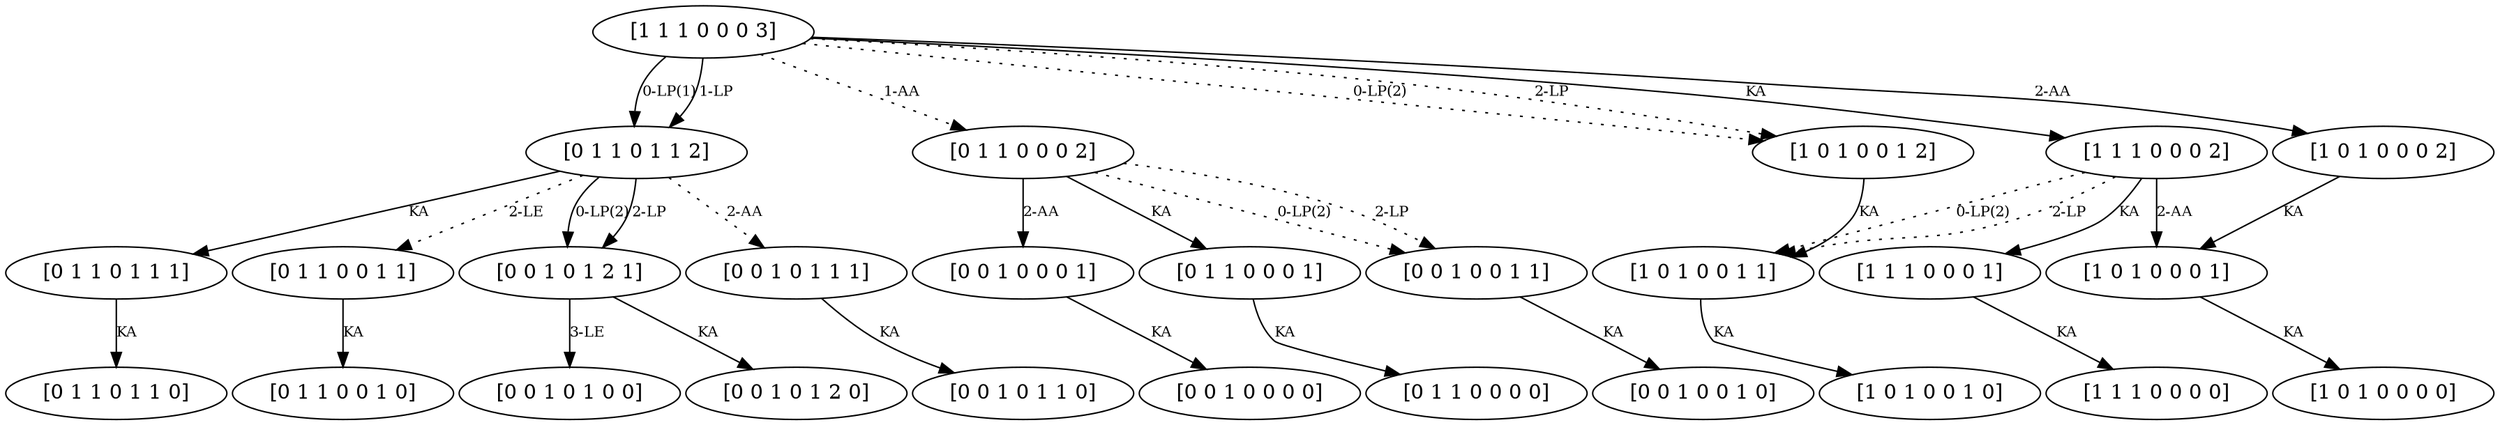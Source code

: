 digraph  {
	graph [ratio="compress",margin=0,nodesep=0.05];
	node [label="\N"];
	edge [fontsize=10]
	520	 [capacity="[0 1 1]",
		label="[0 1 1 0 1 1 0]",
		stock="[0 1 1]",
		time=0,
		value=0.0];
	521	 [capacity="[0 1 1]",
		label="[0 1 1 0 1 1 1]",
		stock="[0 1 1]",
		time=1,
		value=0.0];
	521 -> 520 [key=KA,
	goal="[0 1 1 0 1 1 0]",
	label=KA,
	modus=KA,
	revenue=0,
	time=1,
	weight=0,
	weight_goal=0.0];
522 [capacity="[0 1 1]",
	label="[0 1 1 0 1 1 2]",
	stock="[0 1 1]",
	time=2,
	value=1050.0];
522 -> 521 [key=KA,
goal="[0 1 1 0 1 1 1]",
label=KA,
modus=KA,
revenue=0,
time=2,
weight=0,
weight_goal=0.0];
533 [capacity="[0 1 1]",
label="[0 1 1 0 0 1 1]",
stock="[0 0 1]",
time=1,
value=0.0];
522 -> 533 [key=2,
goal="[0 1 1 0 0 1 1]",
label="2-LE",
modus=LE,
revenue=0,
style=dotted,
time=2,
weight=0,
weight_goal=0.0];
733 [capacity="[0 0 1]",
label="[0 0 1 0 1 2 1]",
stock="[0 1 2]",
time=1,
value=1500.0];
522 -> 733 [key=0,
goal="[0 0 1 0 1 2 1]",
label="0-LP(2)",
modus=LP,
revenue=0,
time=2,
weight=1500.0,
weight_goal=1500.0];
522 -> 733 [key=2,
goal="[0 0 1 0 1 2 1]",
label="2-LP",
modus=LP,
revenue=0,
time=2,
weight=1500.0,
weight_goal=1500.0];
737 [capacity="[0 0 1]",
label="[0 0 1 0 1 1 1]",
stock="[0 1 1]",
time=1,
value=0.0];
522 -> 737 [key=2,
goal="[0 0 1 0 1 1 1]",
label="2-AA",
modus=AA,
revenue=0,
style=dotted,
time=2,
weight=0,
weight_goal=0.0];
532 [capacity="[0 1 1]",
label="[0 1 1 0 0 1 0]",
stock="[0 0 1]",
time=0,
value=0.0];
533 -> 532 [key=KA,
goal="[0 1 1 0 0 1 0]",
label=KA,
modus=KA,
revenue=0,
time=1,
weight=0,
weight_goal=0.0];
536 [capacity="[0 1 1]",
label="[0 1 1 0 0 0 0]",
stock="[0 0 0]",
time=0,
value=0.0];
537 [capacity="[0 1 1]",
label="[0 1 1 0 0 0 1]",
stock="[0 0 0]",
time=1,
value=0.0];
537 -> 536 [key=KA,
goal="[0 1 1 0 0 0 0]",
label=KA,
modus=KA,
revenue=0,
time=1,
weight=0,
weight_goal=0.0];
538 [capacity="[0 1 1]",
label="[0 1 1 0 0 0 2]",
stock="[0 0 0]",
time=2,
value=60.0];
538 -> 537 [key=KA,
goal="[0 1 1 0 0 0 1]",
label=KA,
modus=KA,
revenue=0,
time=2,
weight=0,
weight_goal=0.0];
749 [capacity="[0 0 1]",
label="[0 0 1 0 0 1 1]",
stock="[0 0 1]",
time=1,
value=0.0];
538 -> 749 [key=0,
goal="[0 0 1 0 0 1 1]",
label="0-LP(2)",
modus=LP,
revenue=0,
style=dotted,
time=2,
weight=0,
weight_goal=0.0];
538 -> 749 [key=2,
goal="[0 0 1 0 0 1 1]",
label="2-LP",
modus=LP,
revenue=0,
style=dotted,
time=2,
weight=0,
weight_goal=0.0];
753 [capacity="[0 0 1]",
label="[0 0 1 0 0 0 1]",
stock="[0 0 0]",
time=1,
value=0.0];
538 -> 753 [key=2,
goal="[0 0 1 0 0 0 1]",
label="2-AA",
modus=AA,
revenue=200,
time=2,
weight=200.0,
weight_goal=0.0];
316 [capacity="[1 0 1]",
label="[1 0 1 0 0 1 0]",
stock="[0 0 1]",
time=0,
value=0.0];
317 [capacity="[1 0 1]",
label="[1 0 1 0 0 1 1]",
stock="[0 0 1]",
time=1,
value=0.0];
317 -> 316 [key=KA,
goal="[1 0 1 0 0 1 0]",
label=KA,
modus=KA,
revenue=0,
time=1,
weight=0,
weight_goal=0.0];
318 [capacity="[1 0 1]",
label="[1 0 1 0 0 1 2]",
stock="[0 0 1]",
time=2,
value=0.0];
318 -> 317 [key=KA,
goal="[1 0 1 0 0 1 1]",
label=KA,
modus=KA,
revenue=0,
time=2,
weight=0,
weight_goal=0.0];
320 [capacity="[1 0 1]",
label="[1 0 1 0 0 0 0]",
stock="[0 0 0]",
time=0,
value=0.0];
321 [capacity="[1 0 1]",
label="[1 0 1 0 0 0 1]",
stock="[0 0 0]",
time=1,
value=0.0];
321 -> 320 [key=KA,
goal="[1 0 1 0 0 0 0]",
label=KA,
modus=KA,
revenue=0,
time=1,
weight=0,
weight_goal=0.0];
322 [capacity="[1 0 1]",
label="[1 0 1 0 0 0 2]",
stock="[0 0 0]",
time=2,
value=0.0];
322 -> 321 [key=KA,
goal="[1 0 1 0 0 0 1]",
label=KA,
modus=KA,
revenue=0,
time=2,
weight=0,
weight_goal=0.0];
732 [capacity="[0 0 1]",
label="[0 0 1 0 1 2 0]",
stock="[0 1 2]",
time=0,
value=0.0];
733 -> 732 [key=KA,
goal="[0 0 1 0 1 2 0]",
label=KA,
modus=KA,
revenue=0,
time=1,
weight=0,
weight_goal=0.0];
740 [capacity="[0 0 1]",
label="[0 0 1 0 1 0 0]",
stock="[0 1 0]",
time=0,
value=0.0];
733 -> 740 [key=3,
goal="[0 0 1 0 1 0 0]",
label="3-LE",
modus=LE,
revenue=5000,
time=1,
weight=5000.0,
weight_goal=0.0];
736 [capacity="[0 0 1]",
label="[0 0 1 0 1 1 0]",
stock="[0 1 1]",
time=0,
value=0.0];
737 -> 736 [key=KA,
goal="[0 0 1 0 1 1 0]",
label=KA,
modus=KA,
revenue=0,
time=1,
weight=0,
weight_goal=0.0];
104 [capacity="[1 1 1]",
label="[1 1 1 0 0 0 0]",
stock="[0 0 0]",
time=0,
value=0.0];
105 [capacity="[1 1 1]",
label="[1 1 1 0 0 0 1]",
stock="[0 0 0]",
time=1,
value=0.0];
105 -> 104 [key=KA,
goal="[1 1 1 0 0 0 0]",
label=KA,
modus=KA,
revenue=0,
time=1,
weight=0,
weight_goal=0.0];
106 [capacity="[1 1 1]",
label="[1 1 1 0 0 0 2]",
stock="[0 0 0]",
time=2,
value=60.0];
106 -> 317 [key=0,
goal="[1 0 1 0 0 1 1]",
label="0-LP(2)",
modus=LP,
revenue=0,
style=dotted,
time=2,
weight=0,
weight_goal=0.0];
106 -> 317 [key=2,
goal="[1 0 1 0 0 1 1]",
label="2-LP",
modus=LP,
revenue=0,
style=dotted,
time=2,
weight=0,
weight_goal=0.0];
106 -> 321 [key=2,
goal="[1 0 1 0 0 0 1]",
label="2-AA",
modus=AA,
revenue=200,
time=2,
weight=200.0,
weight_goal=0.0];
106 -> 105 [key=KA,
goal="[1 1 1 0 0 0 1]",
label=KA,
modus=KA,
revenue=0,
time=2,
weight=0,
weight_goal=0.0];
107 [capacity="[1 1 1]",
label="[1 1 1 0 0 0 3]",
stock="[0 0 0]",
time=3,
value=498.0];
107 -> 522 [key=0,
goal="[0 1 1 0 1 1 2]",
label="0-LP(1)",
modus=LP,
revenue=0,
time=3,
weight=990.0,
weight_goal=1050.0];
107 -> 522 [key=1,
goal="[0 1 1 0 1 1 2]",
label="1-LP",
modus=LP,
revenue=0,
time=3,
weight=990.0,
weight_goal=1050.0];
107 -> 538 [key=1,
goal="[0 1 1 0 0 0 2]",
label="1-AA",
modus=AA,
revenue=0,
style=dotted,
time=3,
weight=0,
weight_goal=60.0];
107 -> 318 [key=0,
goal="[1 0 1 0 0 1 2]",
label="0-LP(2)",
modus=LP,
revenue=0,
style=dotted,
time=3,
weight=0,
weight_goal=0.0];
107 -> 318 [key=2,
goal="[1 0 1 0 0 1 2]",
label="2-LP",
modus=LP,
revenue=0,
style=dotted,
time=3,
weight=0,
weight_goal=0.0];
107 -> 322 [key=2,
goal="[1 0 1 0 0 0 2]",
label="2-AA",
modus=AA,
revenue=200,
time=3,
weight=140.0,
weight_goal=0.0];
107 -> 106 [key=KA,
goal="[1 1 1 0 0 0 2]",
label=KA,
modus=KA,
revenue=0,
time=3,
weight=0,
weight_goal=60.0];
748 [capacity="[0 0 1]",
label="[0 0 1 0 0 1 0]",
stock="[0 0 1]",
time=0,
value=0.0];
749 -> 748 [key=KA,
goal="[0 0 1 0 0 1 0]",
label=KA,
modus=KA,
revenue=0,
time=1,
weight=0,
weight_goal=0.0];
752 [capacity="[0 0 1]",
label="[0 0 1 0 0 0 0]",
stock="[0 0 0]",
time=0,
value=0.0];
753 -> 752 [key=KA,
goal="[0 0 1 0 0 0 0]",
label=KA,
modus=KA,
revenue=0,
time=1,
weight=0,
weight_goal=0.0];
}
